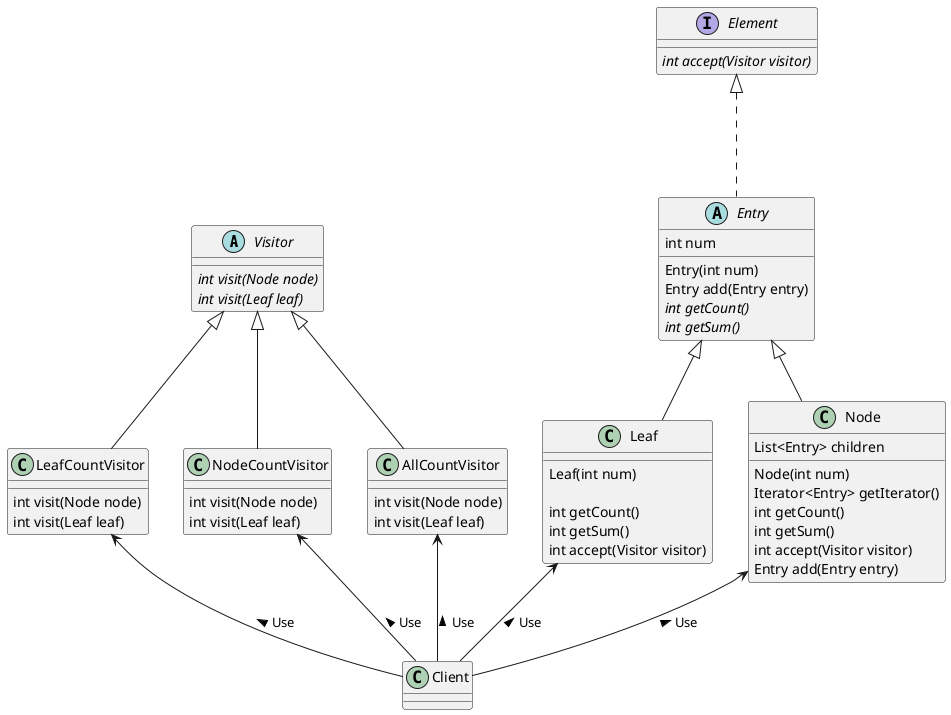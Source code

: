 @startuml

abstract class Visitor {
	{abstract} int visit(Node node)
	{abstract} int visit(Leaf leaf)
}

class AllCountVisitor {
	int visit(Node node)
	int visit(Leaf leaf)
}

class NodeCountVisitor {
	int visit(Node node)
	int visit(Leaf leaf)
}

class LeafCountVisitor {
	int visit(Node node)
	int visit(Leaf leaf)
}

interface Element {
	{abstract} int accept(Visitor visitor)
}

abstract class Entry {
	int num

	Entry(int num)
	Entry add(Entry entry)
	{abstract} int getCount()
	{abstract} int getSum()
}

class Node {
	List<Entry> children

	Node(int num)
	Iterator<Entry> getIterator()
	int getCount()
	int getSum()
	int accept(Visitor visitor)
	Entry add(Entry entry)
}

class Leaf {
	Leaf(int num)

	int getCount()
	int getSum()
	int accept(Visitor visitor)
}

Visitor <|-- AllCountVisitor
Visitor <|-- NodeCountVisitor
Visitor <|-- LeafCountVisitor

Element <|... Entry
Entry <|-- Node
Entry <|-- Leaf

Client -up-> Node : Use >
Client -up-> Leaf : Use >
Client -up-> AllCountVisitor : Use >
Client -up-> NodeCountVisitor : Use >
Client -up-> LeafCountVisitor : Use >

@enduml